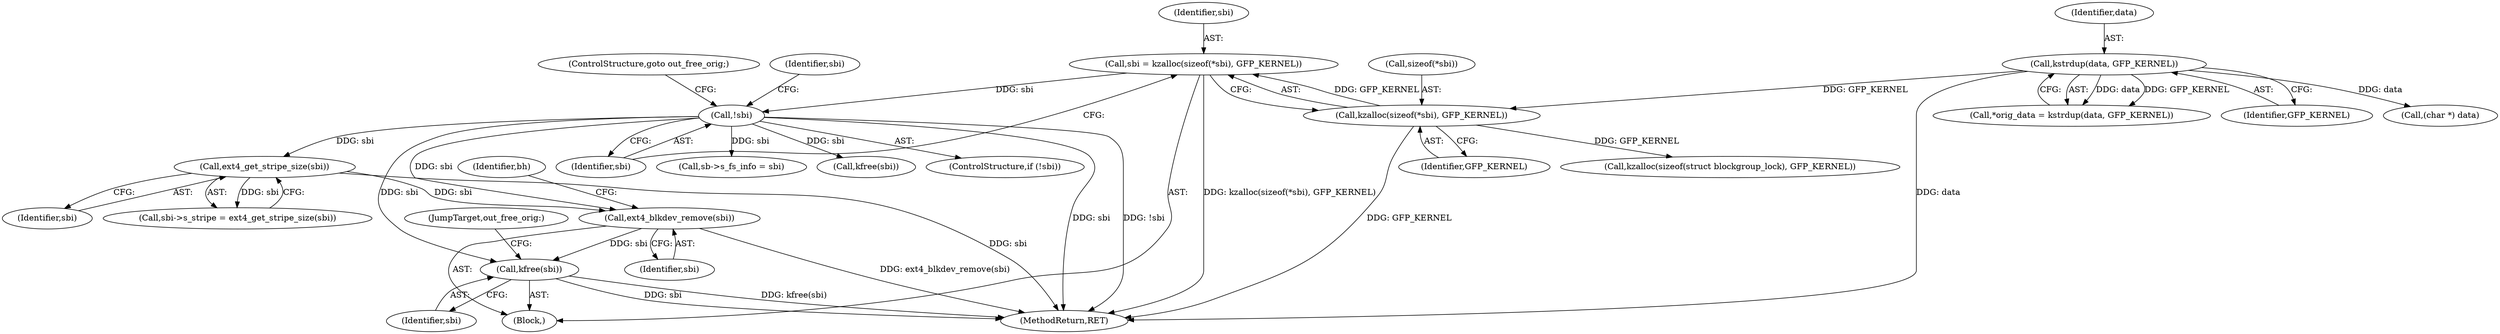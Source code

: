 digraph "0_linux_0449641130f5652b344ef6fa39fa019d7e94660a@API" {
"1002206" [label="(Call,ext4_blkdev_remove(sbi))"];
"1001414" [label="(Call,ext4_get_stripe_size(sbi))"];
"1000182" [label="(Call,!sbi)"];
"1000174" [label="(Call,sbi = kzalloc(sizeof(*sbi), GFP_KERNEL))"];
"1000176" [label="(Call,kzalloc(sizeof(*sbi), GFP_KERNEL))"];
"1000128" [label="(Call,kstrdup(data, GFP_KERNEL))"];
"1002220" [label="(Call,kfree(sbi))"];
"1001415" [label="(Identifier,sbi)"];
"1000126" [label="(Call,*orig_data = kstrdup(data, GFP_KERNEL))"];
"1000187" [label="(Identifier,sbi)"];
"1000124" [label="(Block,)"];
"1000183" [label="(Identifier,sbi)"];
"1002221" [label="(Identifier,sbi)"];
"1002222" [label="(JumpTarget,out_free_orig:)"];
"1000177" [label="(Call,sizeof(*sbi))"];
"1000130" [label="(Identifier,GFP_KERNEL)"];
"1000180" [label="(Identifier,GFP_KERNEL)"];
"1002207" [label="(Identifier,sbi)"];
"1000202" [label="(Call,sb->s_fs_info = sbi)"];
"1000175" [label="(Identifier,sbi)"];
"1000129" [label="(Identifier,data)"];
"1000176" [label="(Call,kzalloc(sizeof(*sbi), GFP_KERNEL))"];
"1000199" [label="(Call,kfree(sbi))"];
"1002227" [label="(MethodReturn,RET)"];
"1001410" [label="(Call,sbi->s_stripe = ext4_get_stripe_size(sbi))"];
"1000174" [label="(Call,sbi = kzalloc(sizeof(*sbi), GFP_KERNEL))"];
"1001414" [label="(Call,ext4_get_stripe_size(sbi))"];
"1000181" [label="(ControlStructure,if (!sbi))"];
"1002206" [label="(Call,ext4_blkdev_remove(sbi))"];
"1000184" [label="(ControlStructure,goto out_free_orig;)"];
"1002209" [label="(Identifier,bh)"];
"1000182" [label="(Call,!sbi)"];
"1000189" [label="(Call,kzalloc(sizeof(struct blockgroup_lock), GFP_KERNEL))"];
"1002220" [label="(Call,kfree(sbi))"];
"1000559" [label="(Call,(char *) data)"];
"1000128" [label="(Call,kstrdup(data, GFP_KERNEL))"];
"1002206" -> "1000124"  [label="AST: "];
"1002206" -> "1002207"  [label="CFG: "];
"1002207" -> "1002206"  [label="AST: "];
"1002209" -> "1002206"  [label="CFG: "];
"1002206" -> "1002227"  [label="DDG: ext4_blkdev_remove(sbi)"];
"1001414" -> "1002206"  [label="DDG: sbi"];
"1000182" -> "1002206"  [label="DDG: sbi"];
"1002206" -> "1002220"  [label="DDG: sbi"];
"1001414" -> "1001410"  [label="AST: "];
"1001414" -> "1001415"  [label="CFG: "];
"1001415" -> "1001414"  [label="AST: "];
"1001410" -> "1001414"  [label="CFG: "];
"1001414" -> "1002227"  [label="DDG: sbi"];
"1001414" -> "1001410"  [label="DDG: sbi"];
"1000182" -> "1001414"  [label="DDG: sbi"];
"1000182" -> "1000181"  [label="AST: "];
"1000182" -> "1000183"  [label="CFG: "];
"1000183" -> "1000182"  [label="AST: "];
"1000184" -> "1000182"  [label="CFG: "];
"1000187" -> "1000182"  [label="CFG: "];
"1000182" -> "1002227"  [label="DDG: !sbi"];
"1000182" -> "1002227"  [label="DDG: sbi"];
"1000174" -> "1000182"  [label="DDG: sbi"];
"1000182" -> "1000199"  [label="DDG: sbi"];
"1000182" -> "1000202"  [label="DDG: sbi"];
"1000182" -> "1002220"  [label="DDG: sbi"];
"1000174" -> "1000124"  [label="AST: "];
"1000174" -> "1000176"  [label="CFG: "];
"1000175" -> "1000174"  [label="AST: "];
"1000176" -> "1000174"  [label="AST: "];
"1000183" -> "1000174"  [label="CFG: "];
"1000174" -> "1002227"  [label="DDG: kzalloc(sizeof(*sbi), GFP_KERNEL)"];
"1000176" -> "1000174"  [label="DDG: GFP_KERNEL"];
"1000176" -> "1000180"  [label="CFG: "];
"1000177" -> "1000176"  [label="AST: "];
"1000180" -> "1000176"  [label="AST: "];
"1000176" -> "1002227"  [label="DDG: GFP_KERNEL"];
"1000128" -> "1000176"  [label="DDG: GFP_KERNEL"];
"1000176" -> "1000189"  [label="DDG: GFP_KERNEL"];
"1000128" -> "1000126"  [label="AST: "];
"1000128" -> "1000130"  [label="CFG: "];
"1000129" -> "1000128"  [label="AST: "];
"1000130" -> "1000128"  [label="AST: "];
"1000126" -> "1000128"  [label="CFG: "];
"1000128" -> "1002227"  [label="DDG: data"];
"1000128" -> "1000126"  [label="DDG: data"];
"1000128" -> "1000126"  [label="DDG: GFP_KERNEL"];
"1000128" -> "1000559"  [label="DDG: data"];
"1002220" -> "1000124"  [label="AST: "];
"1002220" -> "1002221"  [label="CFG: "];
"1002221" -> "1002220"  [label="AST: "];
"1002222" -> "1002220"  [label="CFG: "];
"1002220" -> "1002227"  [label="DDG: kfree(sbi)"];
"1002220" -> "1002227"  [label="DDG: sbi"];
}
